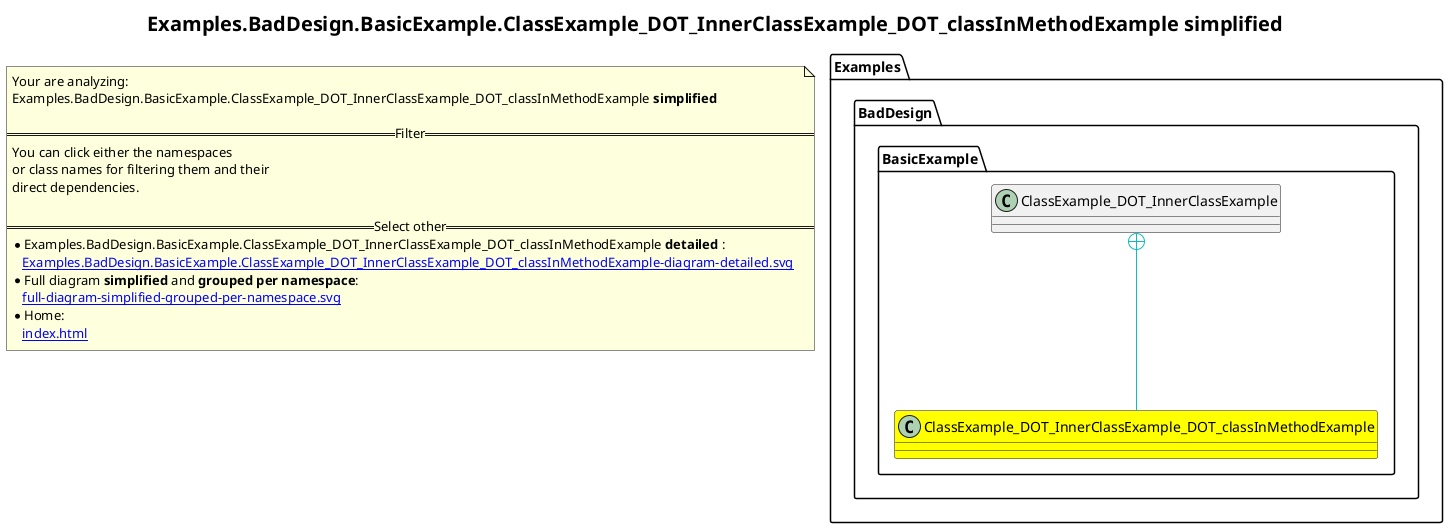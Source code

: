 @startuml
skinparam linetype ortho
title <size:20>Examples.BadDesign.BasicExample.ClassExample_DOT_InnerClassExample_DOT_classInMethodExample **simplified** </size>
note "Your are analyzing:\nExamples.BadDesign.BasicExample.ClassExample_DOT_InnerClassExample_DOT_classInMethodExample **simplified** \n\n==Filter==\nYou can click either the namespaces \nor class names for filtering them and their\ndirect dependencies.\n\n==Select other==\n* Examples.BadDesign.BasicExample.ClassExample_DOT_InnerClassExample_DOT_classInMethodExample **detailed** :\n   [[Examples.BadDesign.BasicExample.ClassExample_DOT_InnerClassExample_DOT_classInMethodExample-diagram-detailed.svg]]\n* Full diagram **simplified** and **grouped per namespace**:\n   [[full-diagram-simplified-grouped-per-namespace.svg]]\n* Home:\n   [[index.html]]" as FloatingNote
    class Examples.BadDesign.BasicExample.ClassExample_DOT_InnerClassExample_DOT_classInMethodExample [[Examples.BadDesign.BasicExample.ClassExample_DOT_InnerClassExample_DOT_classInMethodExample-diagram-simplified.svg]] #yellow {
    }
    class Examples.BadDesign.BasicExample.ClassExample_DOT_InnerClassExample [[Examples.BadDesign.BasicExample.ClassExample_DOT_InnerClassExample-diagram-simplified.svg]]  {
    }
 ' *************************************** 
 ' *************************************** 
 ' *************************************** 
' Class relations extracted from namespace:
' Examples.BadDesign.BasicExample
Examples.BadDesign.BasicExample.ClassExample_DOT_InnerClassExample +-[#10BBBB]- Examples.BadDesign.BasicExample.ClassExample_DOT_InnerClassExample_DOT_classInMethodExample 
@enduml
